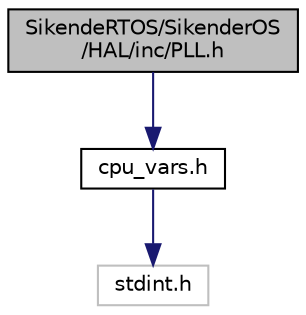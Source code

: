 digraph "SikendeRTOS/SikenderOS/HAL/inc/PLL.h"
{
 // LATEX_PDF_SIZE
  edge [fontname="Helvetica",fontsize="10",labelfontname="Helvetica",labelfontsize="10"];
  node [fontname="Helvetica",fontsize="10",shape=record];
  Node1 [label="SikendeRTOS/SikenderOS\l/HAL/inc/PLL.h",height=0.2,width=0.4,color="black", fillcolor="grey75", style="filled", fontcolor="black",tooltip="Sets Clock Speed."];
  Node1 -> Node2 [color="midnightblue",fontsize="10",style="solid",fontname="Helvetica"];
  Node2 [label="cpu_vars.h",height=0.2,width=0.4,color="black", fillcolor="white", style="filled",URL="$_h_a_l_2inc_2cpu__vars_8h.html",tooltip="Contains CPU/Compilter variables."];
  Node2 -> Node3 [color="midnightblue",fontsize="10",style="solid",fontname="Helvetica"];
  Node3 [label="stdint.h",height=0.2,width=0.4,color="grey75", fillcolor="white", style="filled",tooltip=" "];
}
